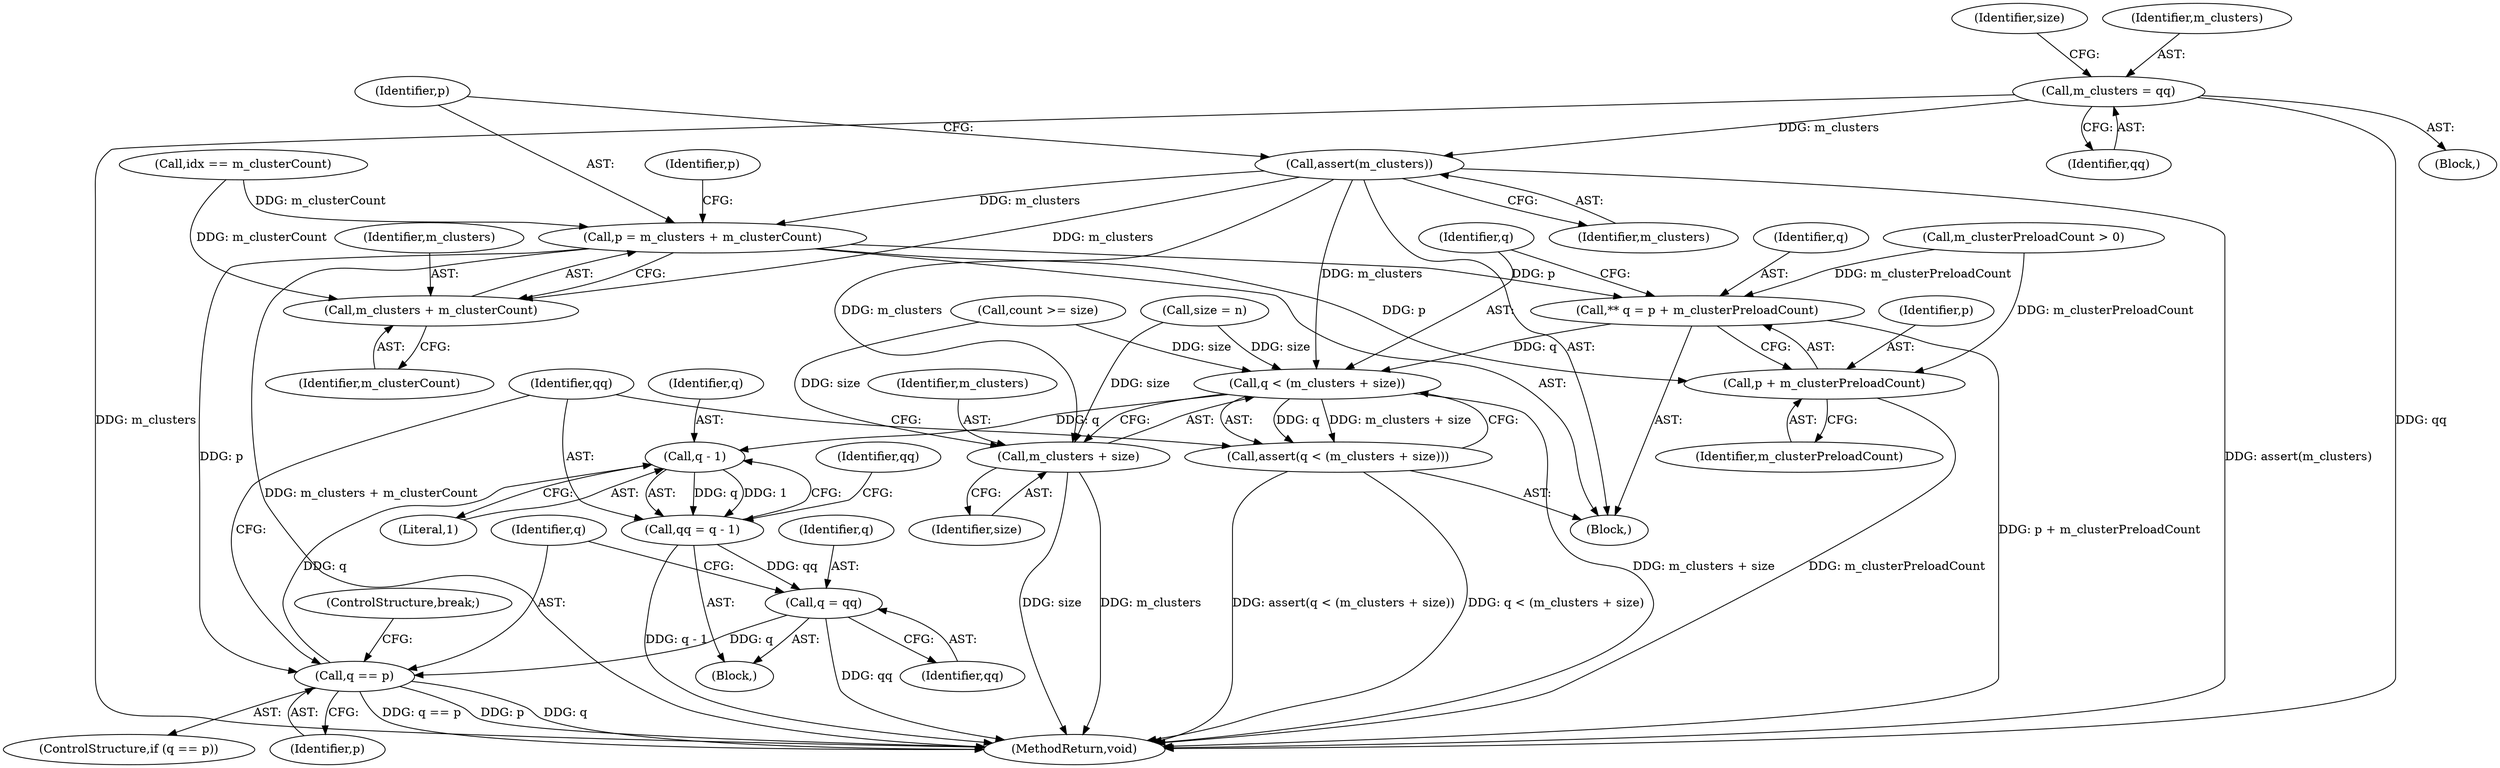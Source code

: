 digraph "1_Android_04839626ed859623901ebd3a5fd483982186b59d@API" {
"1000188" [label="(Call,assert(m_clusters))"];
"1000177" [label="(Call,m_clusters = qq)"];
"1000190" [label="(Call,p = m_clusters + m_clusterCount)"];
"1000206" [label="(Call,** q = p + m_clusterPreloadCount)"];
"1000212" [label="(Call,q < (m_clusters + size))"];
"1000211" [label="(Call,assert(q < (m_clusters + size)))"];
"1000221" [label="(Call,q - 1)"];
"1000219" [label="(Call,qq = q - 1)"];
"1000236" [label="(Call,q = qq)"];
"1000240" [label="(Call,q == p)"];
"1000208" [label="(Call,p + m_clusterPreloadCount)"];
"1000192" [label="(Call,m_clusters + m_clusterCount)"];
"1000214" [label="(Call,m_clusters + size)"];
"1000251" [label="(MethodReturn,void)"];
"1000240" [label="(Call,q == p)"];
"1000219" [label="(Call,qq = q - 1)"];
"1000197" [label="(Identifier,p)"];
"1000191" [label="(Identifier,p)"];
"1000243" [label="(ControlStructure,break;)"];
"1000187" [label="(Block,)"];
"1000215" [label="(Identifier,m_clusters)"];
"1000132" [label="(Call,idx == m_clusterCount)"];
"1000213" [label="(Identifier,q)"];
"1000177" [label="(Call,m_clusters = qq)"];
"1000194" [label="(Identifier,m_clusterCount)"];
"1000179" [label="(Identifier,qq)"];
"1000189" [label="(Identifier,m_clusters)"];
"1000214" [label="(Call,m_clusters + size)"];
"1000211" [label="(Call,assert(q < (m_clusters + size)))"];
"1000216" [label="(Identifier,size)"];
"1000136" [label="(Call,count >= size)"];
"1000192" [label="(Call,m_clusters + m_clusterCount)"];
"1000209" [label="(Identifier,p)"];
"1000236" [label="(Call,q = qq)"];
"1000188" [label="(Call,assert(m_clusters))"];
"1000181" [label="(Identifier,size)"];
"1000242" [label="(Identifier,p)"];
"1000206" [label="(Call,** q = p + m_clusterPreloadCount)"];
"1000239" [label="(ControlStructure,if (q == p))"];
"1000210" [label="(Identifier,m_clusterPreloadCount)"];
"1000184" [label="(Call,m_clusterPreloadCount > 0)"];
"1000190" [label="(Call,p = m_clusters + m_clusterCount)"];
"1000178" [label="(Identifier,m_clusters)"];
"1000222" [label="(Identifier,q)"];
"1000241" [label="(Identifier,q)"];
"1000208" [label="(Call,p + m_clusterPreloadCount)"];
"1000220" [label="(Identifier,qq)"];
"1000238" [label="(Identifier,qq)"];
"1000218" [label="(Block,)"];
"1000180" [label="(Call,size = n)"];
"1000223" [label="(Literal,1)"];
"1000193" [label="(Identifier,m_clusters)"];
"1000212" [label="(Call,q < (m_clusters + size))"];
"1000139" [label="(Block,)"];
"1000221" [label="(Call,q - 1)"];
"1000207" [label="(Identifier,q)"];
"1000228" [label="(Identifier,qq)"];
"1000237" [label="(Identifier,q)"];
"1000188" -> "1000187"  [label="AST: "];
"1000188" -> "1000189"  [label="CFG: "];
"1000189" -> "1000188"  [label="AST: "];
"1000191" -> "1000188"  [label="CFG: "];
"1000188" -> "1000251"  [label="DDG: assert(m_clusters)"];
"1000177" -> "1000188"  [label="DDG: m_clusters"];
"1000188" -> "1000190"  [label="DDG: m_clusters"];
"1000188" -> "1000192"  [label="DDG: m_clusters"];
"1000188" -> "1000212"  [label="DDG: m_clusters"];
"1000188" -> "1000214"  [label="DDG: m_clusters"];
"1000177" -> "1000139"  [label="AST: "];
"1000177" -> "1000179"  [label="CFG: "];
"1000178" -> "1000177"  [label="AST: "];
"1000179" -> "1000177"  [label="AST: "];
"1000181" -> "1000177"  [label="CFG: "];
"1000177" -> "1000251"  [label="DDG: qq"];
"1000177" -> "1000251"  [label="DDG: m_clusters"];
"1000190" -> "1000187"  [label="AST: "];
"1000190" -> "1000192"  [label="CFG: "];
"1000191" -> "1000190"  [label="AST: "];
"1000192" -> "1000190"  [label="AST: "];
"1000197" -> "1000190"  [label="CFG: "];
"1000190" -> "1000251"  [label="DDG: m_clusters + m_clusterCount"];
"1000132" -> "1000190"  [label="DDG: m_clusterCount"];
"1000190" -> "1000206"  [label="DDG: p"];
"1000190" -> "1000208"  [label="DDG: p"];
"1000190" -> "1000240"  [label="DDG: p"];
"1000206" -> "1000187"  [label="AST: "];
"1000206" -> "1000208"  [label="CFG: "];
"1000207" -> "1000206"  [label="AST: "];
"1000208" -> "1000206"  [label="AST: "];
"1000213" -> "1000206"  [label="CFG: "];
"1000206" -> "1000251"  [label="DDG: p + m_clusterPreloadCount"];
"1000184" -> "1000206"  [label="DDG: m_clusterPreloadCount"];
"1000206" -> "1000212"  [label="DDG: q"];
"1000212" -> "1000211"  [label="AST: "];
"1000212" -> "1000214"  [label="CFG: "];
"1000213" -> "1000212"  [label="AST: "];
"1000214" -> "1000212"  [label="AST: "];
"1000211" -> "1000212"  [label="CFG: "];
"1000212" -> "1000251"  [label="DDG: m_clusters + size"];
"1000212" -> "1000211"  [label="DDG: q"];
"1000212" -> "1000211"  [label="DDG: m_clusters + size"];
"1000180" -> "1000212"  [label="DDG: size"];
"1000136" -> "1000212"  [label="DDG: size"];
"1000212" -> "1000221"  [label="DDG: q"];
"1000211" -> "1000187"  [label="AST: "];
"1000220" -> "1000211"  [label="CFG: "];
"1000211" -> "1000251"  [label="DDG: q < (m_clusters + size)"];
"1000211" -> "1000251"  [label="DDG: assert(q < (m_clusters + size))"];
"1000221" -> "1000219"  [label="AST: "];
"1000221" -> "1000223"  [label="CFG: "];
"1000222" -> "1000221"  [label="AST: "];
"1000223" -> "1000221"  [label="AST: "];
"1000219" -> "1000221"  [label="CFG: "];
"1000221" -> "1000219"  [label="DDG: q"];
"1000221" -> "1000219"  [label="DDG: 1"];
"1000240" -> "1000221"  [label="DDG: q"];
"1000219" -> "1000218"  [label="AST: "];
"1000220" -> "1000219"  [label="AST: "];
"1000228" -> "1000219"  [label="CFG: "];
"1000219" -> "1000251"  [label="DDG: q - 1"];
"1000219" -> "1000236"  [label="DDG: qq"];
"1000236" -> "1000218"  [label="AST: "];
"1000236" -> "1000238"  [label="CFG: "];
"1000237" -> "1000236"  [label="AST: "];
"1000238" -> "1000236"  [label="AST: "];
"1000241" -> "1000236"  [label="CFG: "];
"1000236" -> "1000251"  [label="DDG: qq"];
"1000236" -> "1000240"  [label="DDG: q"];
"1000240" -> "1000239"  [label="AST: "];
"1000240" -> "1000242"  [label="CFG: "];
"1000241" -> "1000240"  [label="AST: "];
"1000242" -> "1000240"  [label="AST: "];
"1000220" -> "1000240"  [label="CFG: "];
"1000243" -> "1000240"  [label="CFG: "];
"1000240" -> "1000251"  [label="DDG: q == p"];
"1000240" -> "1000251"  [label="DDG: p"];
"1000240" -> "1000251"  [label="DDG: q"];
"1000208" -> "1000210"  [label="CFG: "];
"1000209" -> "1000208"  [label="AST: "];
"1000210" -> "1000208"  [label="AST: "];
"1000208" -> "1000251"  [label="DDG: m_clusterPreloadCount"];
"1000184" -> "1000208"  [label="DDG: m_clusterPreloadCount"];
"1000192" -> "1000194"  [label="CFG: "];
"1000193" -> "1000192"  [label="AST: "];
"1000194" -> "1000192"  [label="AST: "];
"1000132" -> "1000192"  [label="DDG: m_clusterCount"];
"1000214" -> "1000216"  [label="CFG: "];
"1000215" -> "1000214"  [label="AST: "];
"1000216" -> "1000214"  [label="AST: "];
"1000214" -> "1000251"  [label="DDG: size"];
"1000214" -> "1000251"  [label="DDG: m_clusters"];
"1000180" -> "1000214"  [label="DDG: size"];
"1000136" -> "1000214"  [label="DDG: size"];
}
